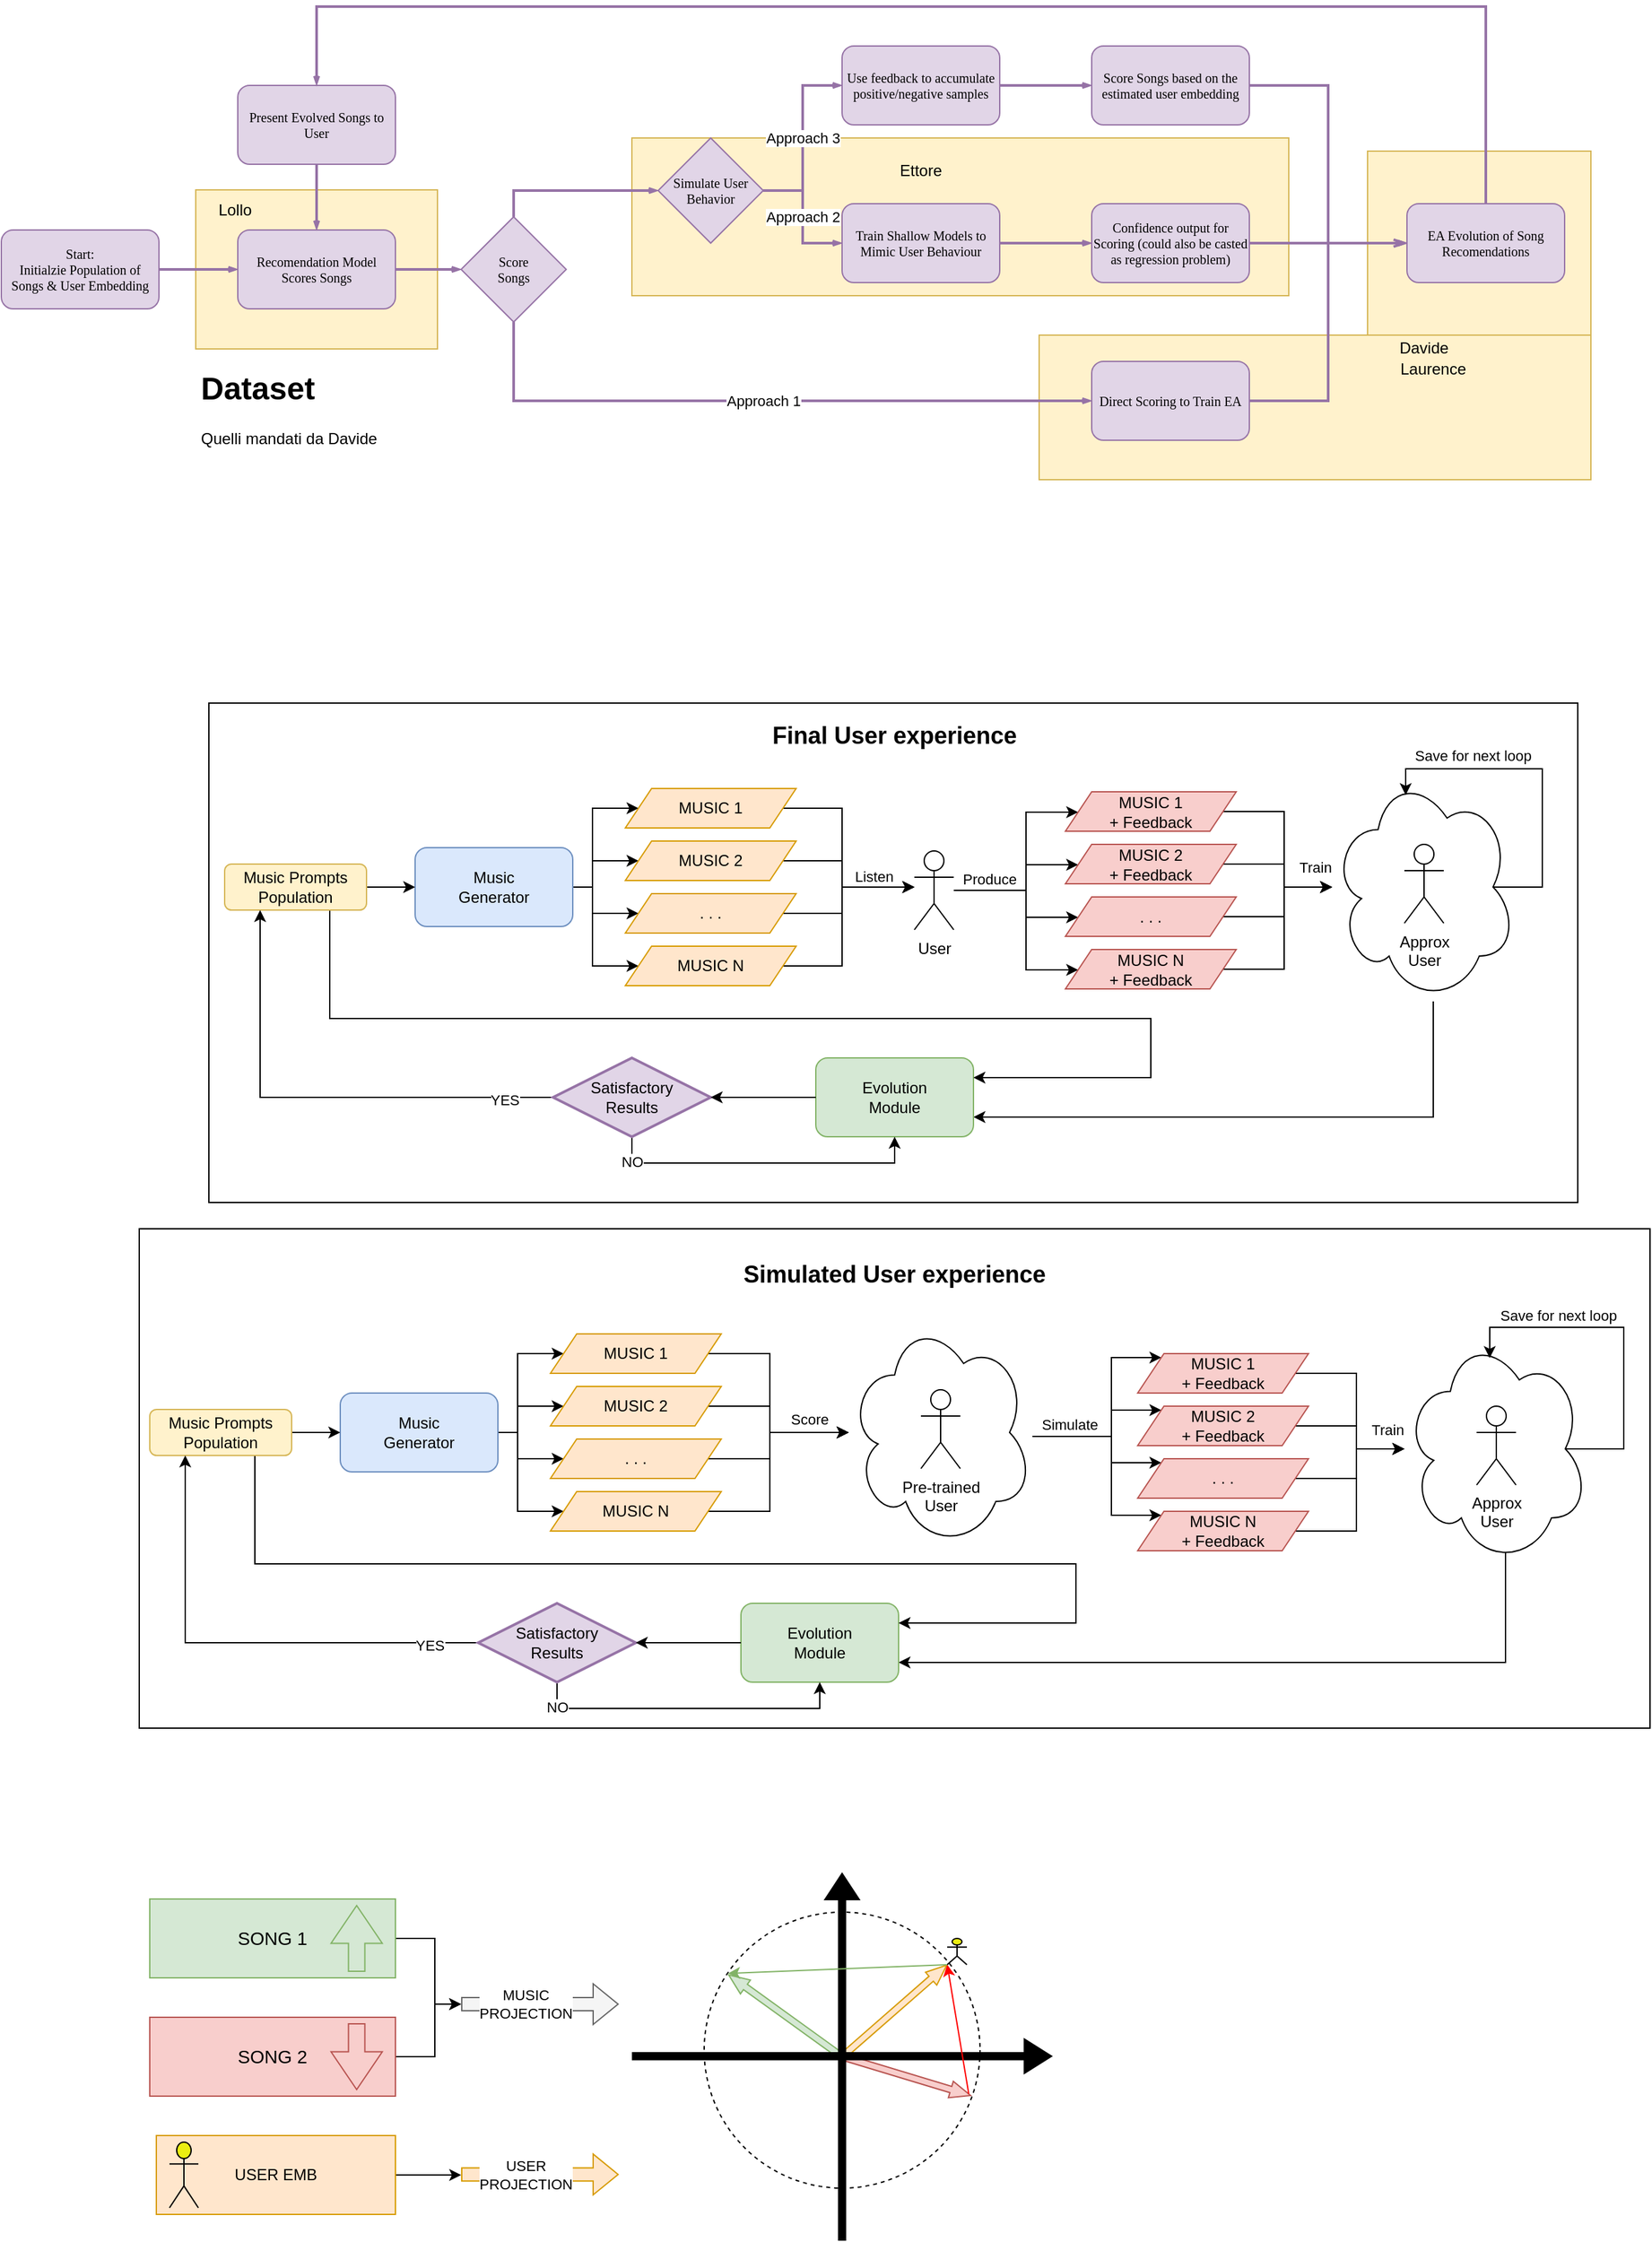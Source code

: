 <mxfile version="26.0.2">
  <diagram name="Page-1" id="5qk1M9Fl1hlWYoU_ZyAV">
    <mxGraphModel dx="1302" dy="811" grid="1" gridSize="10" guides="1" tooltips="1" connect="1" arrows="1" fold="1" page="1" pageScale="1" pageWidth="850" pageHeight="1100" math="0" shadow="0">
      <root>
        <mxCell id="0" />
        <mxCell id="1" parent="0" />
        <mxCell id="C4_qE7LHH-83N8kk69I4-160" value="" style="ellipse;whiteSpace=wrap;html=1;aspect=fixed;fillColor=none;dashed=1;" vertex="1" parent="1">
          <mxGeometry x="645" y="1630" width="210" height="210" as="geometry" />
        </mxCell>
        <mxCell id="C4_qE7LHH-83N8kk69I4-158" value="" style="shape=flexArrow;endArrow=classic;html=1;rounded=0;width=5;endSize=4.898;endWidth=6.977;fillColor=#d5e8d4;strokeColor=#82b366;entryX=0.087;entryY=0.226;entryDx=0;entryDy=0;entryPerimeter=0;" edge="1" parent="1" target="C4_qE7LHH-83N8kk69I4-160">
          <mxGeometry width="50" height="50" relative="1" as="geometry">
            <mxPoint x="750" y="1740" as="sourcePoint" />
            <mxPoint x="640" y="1690" as="targetPoint" />
          </mxGeometry>
        </mxCell>
        <mxCell id="C4_qE7LHH-83N8kk69I4-159" value="" style="shape=flexArrow;endArrow=classic;html=1;rounded=0;width=5;endSize=4.898;endWidth=6.977;fillColor=#f8cecc;strokeColor=#b85450;entryX=0.968;entryY=0.665;entryDx=0;entryDy=0;entryPerimeter=0;" edge="1" parent="1" target="C4_qE7LHH-83N8kk69I4-160">
          <mxGeometry width="50" height="50" relative="1" as="geometry">
            <mxPoint x="750" y="1740" as="sourcePoint" />
            <mxPoint x="860" y="1770" as="targetPoint" />
          </mxGeometry>
        </mxCell>
        <mxCell id="C4_qE7LHH-83N8kk69I4-157" value="" style="shape=flexArrow;endArrow=classic;html=1;rounded=0;width=5;endSize=4.898;endWidth=6.977;fillColor=#ffe6cc;strokeColor=#d79b00;entryX=0;entryY=1;entryDx=0;entryDy=0;entryPerimeter=0;" edge="1" parent="1" target="C4_qE7LHH-83N8kk69I4-156">
          <mxGeometry width="50" height="50" relative="1" as="geometry">
            <mxPoint x="750" y="1740" as="sourcePoint" />
            <mxPoint x="840" y="1660" as="targetPoint" />
          </mxGeometry>
        </mxCell>
        <mxCell id="C4_qE7LHH-83N8kk69I4-152" style="edgeStyle=orthogonalEdgeStyle;rounded=0;orthogonalLoop=1;jettySize=auto;html=1;" edge="1" parent="1" source="C4_qE7LHH-83N8kk69I4-145">
          <mxGeometry relative="1" as="geometry">
            <mxPoint x="460" y="1830" as="targetPoint" />
          </mxGeometry>
        </mxCell>
        <mxCell id="C4_qE7LHH-83N8kk69I4-145" value="USER EMB" style="rounded=0;whiteSpace=wrap;html=1;fillColor=#ffe6cc;strokeColor=#d79b00;" vertex="1" parent="1">
          <mxGeometry x="228" y="1800" width="182" height="60" as="geometry" />
        </mxCell>
        <mxCell id="C4_qE7LHH-83N8kk69I4-130" value="" style="rounded=0;whiteSpace=wrap;html=1;" vertex="1" parent="1">
          <mxGeometry x="215" y="1110" width="1150" height="380" as="geometry" />
        </mxCell>
        <mxCell id="C4_qE7LHH-83N8kk69I4-129" value="" style="rounded=0;whiteSpace=wrap;html=1;" vertex="1" parent="1">
          <mxGeometry x="268" y="710" width="1042" height="380" as="geometry" />
        </mxCell>
        <mxCell id="CBEwIlwH5FtXZjfvDgn--34" value="" style="rounded=0;whiteSpace=wrap;html=1;fillColor=#fff2cc;strokeColor=#d6b656;" parent="1" vertex="1">
          <mxGeometry x="1150" y="290" width="170" height="140" as="geometry" />
        </mxCell>
        <mxCell id="CBEwIlwH5FtXZjfvDgn--33" value="" style="rounded=0;whiteSpace=wrap;html=1;fillColor=#fff2cc;strokeColor=#d6b656;" parent="1" vertex="1">
          <mxGeometry x="900" y="430" width="420" height="110" as="geometry" />
        </mxCell>
        <mxCell id="CBEwIlwH5FtXZjfvDgn--32" value="" style="rounded=0;whiteSpace=wrap;html=1;fillColor=#fff2cc;strokeColor=#d6b656;" parent="1" vertex="1">
          <mxGeometry x="590" y="280" width="500" height="120" as="geometry" />
        </mxCell>
        <mxCell id="CBEwIlwH5FtXZjfvDgn--31" value="" style="rounded=0;whiteSpace=wrap;html=1;fillColor=#fff2cc;strokeColor=#d6b656;" parent="1" vertex="1">
          <mxGeometry x="258" y="319.5" width="184" height="121" as="geometry" />
        </mxCell>
        <mxCell id="CBEwIlwH5FtXZjfvDgn--21" style="edgeStyle=orthogonalEdgeStyle;rounded=0;orthogonalLoop=1;jettySize=auto;html=1;exitX=1;exitY=0.5;exitDx=0;exitDy=0;entryX=0;entryY=0.5;entryDx=0;entryDy=0;strokeWidth=2;fillColor=#e1d5e7;strokeColor=#9673a6;endSize=3;startSize=3;endArrow=openThin;endFill=0;" parent="1" source="CBEwIlwH5FtXZjfvDgn--1" target="CBEwIlwH5FtXZjfvDgn--2" edge="1">
          <mxGeometry relative="1" as="geometry" />
        </mxCell>
        <mxCell id="CBEwIlwH5FtXZjfvDgn--1" value="&lt;div style=&quot;font-size: 10px;&quot;&gt;Start:&lt;/div&gt;&lt;div style=&quot;font-size: 10px;&quot;&gt;Initialzie Population of Songs &amp;amp; User Embedding&lt;br style=&quot;font-size: 10px;&quot;&gt;&lt;/div&gt;" style="rounded=1;whiteSpace=wrap;html=1;fillColor=#e1d5e7;strokeColor=#9673a6;strokeWidth=1;fontFamily=Verdana;fontSize=10;fontStyle=0" parent="1" vertex="1">
          <mxGeometry x="110" y="350" width="120" height="60" as="geometry" />
        </mxCell>
        <mxCell id="CBEwIlwH5FtXZjfvDgn--22" style="edgeStyle=orthogonalEdgeStyle;rounded=0;orthogonalLoop=1;jettySize=auto;html=1;exitX=1;exitY=0.5;exitDx=0;exitDy=0;entryX=0;entryY=0.5;entryDx=0;entryDy=0;strokeWidth=2;fillColor=#e1d5e7;strokeColor=#9673a6;endSize=3;startSize=3;endArrow=openThin;endFill=0;" parent="1" source="CBEwIlwH5FtXZjfvDgn--2" target="CBEwIlwH5FtXZjfvDgn--4" edge="1">
          <mxGeometry relative="1" as="geometry" />
        </mxCell>
        <mxCell id="CBEwIlwH5FtXZjfvDgn--2" value="Recomendation Model Scores Songs" style="rounded=1;whiteSpace=wrap;html=1;fillColor=#e1d5e7;strokeColor=#9673a6;strokeWidth=1;fontFamily=Verdana;fontSize=10;fontStyle=0" parent="1" vertex="1">
          <mxGeometry x="290" y="350" width="120" height="60" as="geometry" />
        </mxCell>
        <mxCell id="CBEwIlwH5FtXZjfvDgn--24" value="" style="edgeStyle=orthogonalEdgeStyle;rounded=0;orthogonalLoop=1;jettySize=auto;html=1;strokeWidth=2;fillColor=#e1d5e7;strokeColor=#9673a6;endSize=3;startSize=3;endArrow=openThin;endFill=0;" parent="1" source="CBEwIlwH5FtXZjfvDgn--3" target="CBEwIlwH5FtXZjfvDgn--2" edge="1">
          <mxGeometry relative="1" as="geometry" />
        </mxCell>
        <mxCell id="CBEwIlwH5FtXZjfvDgn--3" value="Present Evolved Songs to User" style="rounded=1;whiteSpace=wrap;html=1;fillColor=#e1d5e7;strokeColor=#9673a6;strokeWidth=1;fontFamily=Verdana;fontSize=10;fontStyle=0" parent="1" vertex="1">
          <mxGeometry x="290" y="240" width="120" height="60" as="geometry" />
        </mxCell>
        <mxCell id="CBEwIlwH5FtXZjfvDgn--19" style="edgeStyle=orthogonalEdgeStyle;rounded=0;orthogonalLoop=1;jettySize=auto;html=1;exitX=0.5;exitY=0;exitDx=0;exitDy=0;entryX=0;entryY=0.5;entryDx=0;entryDy=0;strokeWidth=2;fillColor=#e1d5e7;strokeColor=#9673a6;endSize=3;startSize=3;endArrow=openThin;endFill=0;" parent="1" source="CBEwIlwH5FtXZjfvDgn--4" target="CBEwIlwH5FtXZjfvDgn--5" edge="1">
          <mxGeometry relative="1" as="geometry" />
        </mxCell>
        <mxCell id="CBEwIlwH5FtXZjfvDgn--20" value="Approach 1" style="edgeStyle=orthogonalEdgeStyle;rounded=0;orthogonalLoop=1;jettySize=auto;html=1;exitX=0.5;exitY=1;exitDx=0;exitDy=0;entryX=0;entryY=0.5;entryDx=0;entryDy=0;strokeWidth=2;fillColor=#e1d5e7;strokeColor=#9673a6;endSize=3;startSize=3;endArrow=openThin;endFill=0;" parent="1" source="CBEwIlwH5FtXZjfvDgn--4" target="CBEwIlwH5FtXZjfvDgn--10" edge="1">
          <mxGeometry relative="1" as="geometry" />
        </mxCell>
        <mxCell id="CBEwIlwH5FtXZjfvDgn--4" value="&lt;div style=&quot;font-size: 10px;&quot;&gt;Score&lt;/div&gt;&lt;div style=&quot;font-size: 10px;&quot;&gt;Songs&lt;br style=&quot;font-size: 10px;&quot;&gt;&lt;/div&gt;" style="rhombus;whiteSpace=wrap;html=1;fillColor=#e1d5e7;strokeColor=#9673a6;strokeWidth=1;fontFamily=Verdana;fontSize=10;fontStyle=0" parent="1" vertex="1">
          <mxGeometry x="460" y="340" width="80" height="80" as="geometry" />
        </mxCell>
        <mxCell id="CBEwIlwH5FtXZjfvDgn--17" value="&lt;div&gt;Approach 3&lt;/div&gt;" style="edgeStyle=orthogonalEdgeStyle;rounded=0;orthogonalLoop=1;jettySize=auto;html=1;exitX=1;exitY=0.5;exitDx=0;exitDy=0;entryX=0;entryY=0.5;entryDx=0;entryDy=0;strokeWidth=2;fillColor=#e1d5e7;strokeColor=#9673a6;endSize=3;startSize=3;endArrow=openThin;endFill=0;" parent="1" source="CBEwIlwH5FtXZjfvDgn--5" target="CBEwIlwH5FtXZjfvDgn--6" edge="1">
          <mxGeometry relative="1" as="geometry" />
        </mxCell>
        <mxCell id="CBEwIlwH5FtXZjfvDgn--18" value="Approach 2" style="edgeStyle=orthogonalEdgeStyle;rounded=0;orthogonalLoop=1;jettySize=auto;html=1;exitX=1;exitY=0.5;exitDx=0;exitDy=0;entryX=0;entryY=0.5;entryDx=0;entryDy=0;strokeWidth=2;fillColor=#e1d5e7;strokeColor=#9673a6;endSize=3;startSize=3;endArrow=openThin;endFill=0;" parent="1" source="CBEwIlwH5FtXZjfvDgn--5" target="CBEwIlwH5FtXZjfvDgn--8" edge="1">
          <mxGeometry relative="1" as="geometry" />
        </mxCell>
        <mxCell id="CBEwIlwH5FtXZjfvDgn--5" value="Simulate User Behavior" style="rhombus;whiteSpace=wrap;html=1;fillColor=#e1d5e7;strokeColor=#9673a6;strokeWidth=1;fontFamily=Verdana;fontSize=10;fontStyle=0" parent="1" vertex="1">
          <mxGeometry x="610" y="280" width="80" height="80" as="geometry" />
        </mxCell>
        <mxCell id="CBEwIlwH5FtXZjfvDgn--15" style="edgeStyle=orthogonalEdgeStyle;rounded=0;orthogonalLoop=1;jettySize=auto;html=1;exitX=1;exitY=0.5;exitDx=0;exitDy=0;entryX=0;entryY=0.5;entryDx=0;entryDy=0;strokeWidth=2;fillColor=#e1d5e7;strokeColor=#9673a6;endSize=3;startSize=3;endArrow=openThin;endFill=0;" parent="1" source="CBEwIlwH5FtXZjfvDgn--6" target="CBEwIlwH5FtXZjfvDgn--7" edge="1">
          <mxGeometry relative="1" as="geometry" />
        </mxCell>
        <mxCell id="CBEwIlwH5FtXZjfvDgn--6" value="Use feedback to accumulate positive/negative samples" style="rounded=1;whiteSpace=wrap;html=1;fillColor=#e1d5e7;strokeColor=#9673a6;strokeWidth=1;fontFamily=Verdana;fontSize=10;fontStyle=0" parent="1" vertex="1">
          <mxGeometry x="750" y="210" width="120" height="60" as="geometry" />
        </mxCell>
        <mxCell id="CBEwIlwH5FtXZjfvDgn--13" style="edgeStyle=orthogonalEdgeStyle;rounded=0;orthogonalLoop=1;jettySize=auto;html=1;exitX=1;exitY=0.5;exitDx=0;exitDy=0;entryX=0;entryY=0.5;entryDx=0;entryDy=0;strokeWidth=2;fillColor=#e1d5e7;strokeColor=#9673a6;endSize=3;startSize=3;endArrow=openThin;endFill=0;" parent="1" source="CBEwIlwH5FtXZjfvDgn--7" target="CBEwIlwH5FtXZjfvDgn--11" edge="1">
          <mxGeometry relative="1" as="geometry" />
        </mxCell>
        <mxCell id="CBEwIlwH5FtXZjfvDgn--7" value="Score Songs based on the estimated user embedding" style="rounded=1;whiteSpace=wrap;html=1;fillColor=#e1d5e7;strokeColor=#9673a6;strokeWidth=1;fontFamily=Verdana;fontSize=10;fontStyle=0" parent="1" vertex="1">
          <mxGeometry x="940" y="210" width="120" height="60" as="geometry" />
        </mxCell>
        <mxCell id="CBEwIlwH5FtXZjfvDgn--16" style="edgeStyle=orthogonalEdgeStyle;rounded=0;orthogonalLoop=1;jettySize=auto;html=1;exitX=1;exitY=0.5;exitDx=0;exitDy=0;entryX=0;entryY=0.5;entryDx=0;entryDy=0;strokeWidth=2;fillColor=#e1d5e7;strokeColor=#9673a6;endSize=3;startSize=3;endArrow=openThin;endFill=0;" parent="1" source="CBEwIlwH5FtXZjfvDgn--8" target="CBEwIlwH5FtXZjfvDgn--9" edge="1">
          <mxGeometry relative="1" as="geometry" />
        </mxCell>
        <mxCell id="CBEwIlwH5FtXZjfvDgn--8" value="Train Shallow Models to Mimic User Behaviour" style="rounded=1;whiteSpace=wrap;html=1;fillColor=#e1d5e7;strokeColor=#9673a6;strokeWidth=1;fontFamily=Verdana;fontSize=10;fontStyle=0" parent="1" vertex="1">
          <mxGeometry x="750" y="330" width="120" height="60" as="geometry" />
        </mxCell>
        <mxCell id="CBEwIlwH5FtXZjfvDgn--12" style="edgeStyle=orthogonalEdgeStyle;rounded=0;orthogonalLoop=1;jettySize=auto;html=1;exitX=1;exitY=0.5;exitDx=0;exitDy=0;entryX=0;entryY=0.5;entryDx=0;entryDy=0;strokeWidth=2;fillColor=#e1d5e7;strokeColor=#9673a6;endArrow=openThin;endFill=0;" parent="1" source="CBEwIlwH5FtXZjfvDgn--9" target="CBEwIlwH5FtXZjfvDgn--11" edge="1">
          <mxGeometry relative="1" as="geometry" />
        </mxCell>
        <mxCell id="CBEwIlwH5FtXZjfvDgn--9" value="Confidence output for Scoring (could also be casted as regression problem)" style="rounded=1;whiteSpace=wrap;html=1;fillColor=#e1d5e7;strokeColor=#9673a6;strokeWidth=1;fontFamily=Verdana;fontSize=10;fontStyle=0" parent="1" vertex="1">
          <mxGeometry x="940" y="330" width="120" height="60" as="geometry" />
        </mxCell>
        <mxCell id="CBEwIlwH5FtXZjfvDgn--14" style="edgeStyle=orthogonalEdgeStyle;rounded=0;orthogonalLoop=1;jettySize=auto;html=1;exitX=1;exitY=0.5;exitDx=0;exitDy=0;entryX=0;entryY=0.5;entryDx=0;entryDy=0;strokeWidth=2;fillColor=#e1d5e7;strokeColor=#9673a6;endSize=3;startSize=3;endArrow=openThin;endFill=0;" parent="1" source="CBEwIlwH5FtXZjfvDgn--10" target="CBEwIlwH5FtXZjfvDgn--11" edge="1">
          <mxGeometry relative="1" as="geometry" />
        </mxCell>
        <mxCell id="CBEwIlwH5FtXZjfvDgn--10" value="Direct Scoring to Train EA" style="rounded=1;whiteSpace=wrap;html=1;fillColor=#e1d5e7;strokeColor=#9673a6;strokeWidth=1;fontFamily=Verdana;fontSize=10;fontStyle=0" parent="1" vertex="1">
          <mxGeometry x="940" y="450" width="120" height="60" as="geometry" />
        </mxCell>
        <mxCell id="CBEwIlwH5FtXZjfvDgn--23" style="edgeStyle=orthogonalEdgeStyle;rounded=0;orthogonalLoop=1;jettySize=auto;html=1;exitX=0.5;exitY=0;exitDx=0;exitDy=0;entryX=0.5;entryY=0;entryDx=0;entryDy=0;strokeWidth=2;fillColor=#e1d5e7;strokeColor=#9673a6;endSize=3;startSize=3;endArrow=openThin;endFill=0;" parent="1" source="CBEwIlwH5FtXZjfvDgn--11" target="CBEwIlwH5FtXZjfvDgn--3" edge="1">
          <mxGeometry relative="1" as="geometry">
            <Array as="points">
              <mxPoint x="1240" y="180" />
              <mxPoint x="350" y="180" />
            </Array>
          </mxGeometry>
        </mxCell>
        <mxCell id="CBEwIlwH5FtXZjfvDgn--11" value="EA Evolution of Song Recomendations" style="rounded=1;whiteSpace=wrap;html=1;fillColor=#e1d5e7;strokeColor=#9673a6;strokeWidth=1;fontFamily=Verdana;fontSize=10;fontStyle=0" parent="1" vertex="1">
          <mxGeometry x="1180" y="330" width="120" height="60" as="geometry" />
        </mxCell>
        <mxCell id="CBEwIlwH5FtXZjfvDgn--36" value="Lollo" style="text;html=1;align=center;verticalAlign=middle;whiteSpace=wrap;rounded=0;" parent="1" vertex="1">
          <mxGeometry x="258" y="319.5" width="60" height="30" as="geometry" />
        </mxCell>
        <mxCell id="CBEwIlwH5FtXZjfvDgn--37" value="&lt;h1 style=&quot;margin-top: 0px;&quot;&gt;Dataset&lt;/h1&gt;&lt;p&gt;Quelli mandati da Davide&lt;/p&gt;&lt;p&gt;&lt;br&gt;&lt;/p&gt;" style="text;html=1;whiteSpace=wrap;overflow=hidden;rounded=0;" parent="1" vertex="1">
          <mxGeometry x="260" y="450" width="180" height="120" as="geometry" />
        </mxCell>
        <mxCell id="CBEwIlwH5FtXZjfvDgn--38" value="Laurence" style="text;html=1;align=center;verticalAlign=middle;whiteSpace=wrap;rounded=0;" parent="1" vertex="1">
          <mxGeometry x="1170" y="440.5" width="60" height="30" as="geometry" />
        </mxCell>
        <mxCell id="CBEwIlwH5FtXZjfvDgn--39" value="Ettore" style="text;html=1;align=center;verticalAlign=middle;whiteSpace=wrap;rounded=0;" parent="1" vertex="1">
          <mxGeometry x="780" y="289.5" width="60" height="30" as="geometry" />
        </mxCell>
        <mxCell id="CBEwIlwH5FtXZjfvDgn--40" value="Davide" style="text;html=1;align=center;verticalAlign=middle;whiteSpace=wrap;rounded=0;" parent="1" vertex="1">
          <mxGeometry x="1163" y="425" width="60" height="30" as="geometry" />
        </mxCell>
        <mxCell id="C4_qE7LHH-83N8kk69I4-1" value="&lt;b&gt;&lt;font style=&quot;font-size: 18px;&quot;&gt;Final User experience&lt;/font&gt;&lt;/b&gt;" style="text;html=1;align=center;verticalAlign=middle;whiteSpace=wrap;rounded=0;" vertex="1" parent="1">
          <mxGeometry x="640" y="720" width="300" height="30" as="geometry" />
        </mxCell>
        <mxCell id="C4_qE7LHH-83N8kk69I4-36" style="edgeStyle=orthogonalEdgeStyle;rounded=0;orthogonalLoop=1;jettySize=auto;html=1;" edge="1" parent="1" source="C4_qE7LHH-83N8kk69I4-2" target="C4_qE7LHH-83N8kk69I4-10">
          <mxGeometry relative="1" as="geometry">
            <Array as="points">
              <mxPoint x="560" y="850" />
              <mxPoint x="560" y="790" />
            </Array>
          </mxGeometry>
        </mxCell>
        <mxCell id="C4_qE7LHH-83N8kk69I4-37" style="edgeStyle=orthogonalEdgeStyle;rounded=0;orthogonalLoop=1;jettySize=auto;html=1;" edge="1" parent="1" source="C4_qE7LHH-83N8kk69I4-2" target="C4_qE7LHH-83N8kk69I4-11">
          <mxGeometry relative="1" as="geometry">
            <Array as="points">
              <mxPoint x="560" y="850" />
              <mxPoint x="560" y="830" />
            </Array>
          </mxGeometry>
        </mxCell>
        <mxCell id="C4_qE7LHH-83N8kk69I4-38" style="edgeStyle=orthogonalEdgeStyle;rounded=0;orthogonalLoop=1;jettySize=auto;html=1;" edge="1" parent="1" source="C4_qE7LHH-83N8kk69I4-2" target="C4_qE7LHH-83N8kk69I4-35">
          <mxGeometry relative="1" as="geometry">
            <Array as="points">
              <mxPoint x="560" y="850" />
              <mxPoint x="560" y="870" />
            </Array>
          </mxGeometry>
        </mxCell>
        <mxCell id="C4_qE7LHH-83N8kk69I4-39" style="edgeStyle=orthogonalEdgeStyle;rounded=0;orthogonalLoop=1;jettySize=auto;html=1;" edge="1" parent="1" source="C4_qE7LHH-83N8kk69I4-2" target="C4_qE7LHH-83N8kk69I4-12">
          <mxGeometry relative="1" as="geometry">
            <Array as="points">
              <mxPoint x="560" y="850" />
              <mxPoint x="560" y="910" />
            </Array>
          </mxGeometry>
        </mxCell>
        <mxCell id="C4_qE7LHH-83N8kk69I4-2" value="Music&lt;br&gt;Generator" style="rounded=1;whiteSpace=wrap;html=1;fillColor=#dae8fc;strokeColor=#6c8ebf;" vertex="1" parent="1">
          <mxGeometry x="425" y="820" width="120" height="60" as="geometry" />
        </mxCell>
        <mxCell id="C4_qE7LHH-83N8kk69I4-48" style="edgeStyle=orthogonalEdgeStyle;rounded=0;orthogonalLoop=1;jettySize=auto;html=1;" edge="1" parent="1" source="C4_qE7LHH-83N8kk69I4-6" target="C4_qE7LHH-83N8kk69I4-44">
          <mxGeometry relative="1" as="geometry">
            <Array as="points">
              <mxPoint x="890" y="853" />
              <mxPoint x="890" y="793" />
            </Array>
          </mxGeometry>
        </mxCell>
        <mxCell id="C4_qE7LHH-83N8kk69I4-49" style="edgeStyle=orthogonalEdgeStyle;rounded=0;orthogonalLoop=1;jettySize=auto;html=1;" edge="1" parent="1" source="C4_qE7LHH-83N8kk69I4-6" target="C4_qE7LHH-83N8kk69I4-45">
          <mxGeometry relative="1" as="geometry">
            <Array as="points">
              <mxPoint x="890" y="853" />
              <mxPoint x="890" y="833" />
            </Array>
          </mxGeometry>
        </mxCell>
        <mxCell id="C4_qE7LHH-83N8kk69I4-50" style="edgeStyle=orthogonalEdgeStyle;rounded=0;orthogonalLoop=1;jettySize=auto;html=1;" edge="1" parent="1" source="C4_qE7LHH-83N8kk69I4-6" target="C4_qE7LHH-83N8kk69I4-47">
          <mxGeometry relative="1" as="geometry">
            <Array as="points">
              <mxPoint x="890" y="853" />
              <mxPoint x="890" y="873" />
            </Array>
          </mxGeometry>
        </mxCell>
        <mxCell id="C4_qE7LHH-83N8kk69I4-51" style="edgeStyle=orthogonalEdgeStyle;rounded=0;orthogonalLoop=1;jettySize=auto;html=1;" edge="1" parent="1" source="C4_qE7LHH-83N8kk69I4-6" target="C4_qE7LHH-83N8kk69I4-46">
          <mxGeometry relative="1" as="geometry">
            <Array as="points">
              <mxPoint x="890" y="853" />
              <mxPoint x="890" y="913" />
            </Array>
          </mxGeometry>
        </mxCell>
        <mxCell id="C4_qE7LHH-83N8kk69I4-55" value="Produce" style="edgeLabel;html=1;align=center;verticalAlign=middle;resizable=0;points=[];" vertex="1" connectable="0" parent="C4_qE7LHH-83N8kk69I4-51">
          <mxGeometry x="-0.741" relative="1" as="geometry">
            <mxPoint x="7" y="-9" as="offset" />
          </mxGeometry>
        </mxCell>
        <mxCell id="C4_qE7LHH-83N8kk69I4-6" value="User" style="shape=umlActor;verticalLabelPosition=bottom;verticalAlign=top;html=1;outlineConnect=0;" vertex="1" parent="1">
          <mxGeometry x="805" y="822.5" width="30" height="60" as="geometry" />
        </mxCell>
        <mxCell id="C4_qE7LHH-83N8kk69I4-40" style="edgeStyle=orthogonalEdgeStyle;rounded=0;orthogonalLoop=1;jettySize=auto;html=1;" edge="1" parent="1" source="C4_qE7LHH-83N8kk69I4-10" target="C4_qE7LHH-83N8kk69I4-6">
          <mxGeometry relative="1" as="geometry">
            <Array as="points">
              <mxPoint x="750" y="790" />
              <mxPoint x="750" y="850" />
            </Array>
          </mxGeometry>
        </mxCell>
        <mxCell id="C4_qE7LHH-83N8kk69I4-10" value="MUSIC 1" style="shape=parallelogram;perimeter=parallelogramPerimeter;whiteSpace=wrap;html=1;fixedSize=1;fillColor=#ffe6cc;strokeColor=#d79b00;" vertex="1" parent="1">
          <mxGeometry x="585" y="775" width="130" height="30" as="geometry" />
        </mxCell>
        <mxCell id="C4_qE7LHH-83N8kk69I4-41" style="edgeStyle=orthogonalEdgeStyle;rounded=0;orthogonalLoop=1;jettySize=auto;html=1;" edge="1" parent="1" source="C4_qE7LHH-83N8kk69I4-11" target="C4_qE7LHH-83N8kk69I4-6">
          <mxGeometry relative="1" as="geometry">
            <Array as="points">
              <mxPoint x="750" y="830" />
              <mxPoint x="750" y="850" />
            </Array>
          </mxGeometry>
        </mxCell>
        <mxCell id="C4_qE7LHH-83N8kk69I4-11" value="MUSIC 2" style="shape=parallelogram;perimeter=parallelogramPerimeter;whiteSpace=wrap;html=1;fixedSize=1;fillColor=#ffe6cc;strokeColor=#d79b00;" vertex="1" parent="1">
          <mxGeometry x="585" y="815" width="130" height="30" as="geometry" />
        </mxCell>
        <mxCell id="C4_qE7LHH-83N8kk69I4-43" style="edgeStyle=orthogonalEdgeStyle;rounded=0;orthogonalLoop=1;jettySize=auto;html=1;" edge="1" parent="1" source="C4_qE7LHH-83N8kk69I4-12" target="C4_qE7LHH-83N8kk69I4-6">
          <mxGeometry relative="1" as="geometry">
            <mxPoint x="790" y="850" as="targetPoint" />
            <Array as="points">
              <mxPoint x="750" y="910" />
              <mxPoint x="750" y="850" />
            </Array>
          </mxGeometry>
        </mxCell>
        <mxCell id="C4_qE7LHH-83N8kk69I4-12" value="MUSIC N" style="shape=parallelogram;perimeter=parallelogramPerimeter;whiteSpace=wrap;html=1;fixedSize=1;fillColor=#ffe6cc;strokeColor=#d79b00;" vertex="1" parent="1">
          <mxGeometry x="585" y="895" width="130" height="30" as="geometry" />
        </mxCell>
        <mxCell id="C4_qE7LHH-83N8kk69I4-42" style="edgeStyle=orthogonalEdgeStyle;rounded=0;orthogonalLoop=1;jettySize=auto;html=1;" edge="1" parent="1" source="C4_qE7LHH-83N8kk69I4-35" target="C4_qE7LHH-83N8kk69I4-6">
          <mxGeometry relative="1" as="geometry">
            <Array as="points">
              <mxPoint x="750" y="870" />
              <mxPoint x="750" y="850" />
            </Array>
          </mxGeometry>
        </mxCell>
        <mxCell id="C4_qE7LHH-83N8kk69I4-54" value="Listen" style="edgeLabel;html=1;align=center;verticalAlign=middle;resizable=0;points=[];" vertex="1" connectable="0" parent="C4_qE7LHH-83N8kk69I4-42">
          <mxGeometry x="0.484" relative="1" as="geometry">
            <mxPoint y="-8" as="offset" />
          </mxGeometry>
        </mxCell>
        <mxCell id="C4_qE7LHH-83N8kk69I4-35" value=". . ." style="shape=parallelogram;perimeter=parallelogramPerimeter;whiteSpace=wrap;html=1;fixedSize=1;fillColor=#ffe6cc;strokeColor=#d79b00;" vertex="1" parent="1">
          <mxGeometry x="585" y="855" width="130" height="30" as="geometry" />
        </mxCell>
        <mxCell id="C4_qE7LHH-83N8kk69I4-56" style="edgeStyle=orthogonalEdgeStyle;rounded=0;orthogonalLoop=1;jettySize=auto;html=1;" edge="1" parent="1" source="C4_qE7LHH-83N8kk69I4-44" target="C4_qE7LHH-83N8kk69I4-52">
          <mxGeometry relative="1" as="geometry" />
        </mxCell>
        <mxCell id="C4_qE7LHH-83N8kk69I4-44" value="MUSIC 1&lt;div&gt;+ Feedback&lt;/div&gt;" style="shape=parallelogram;perimeter=parallelogramPerimeter;whiteSpace=wrap;html=1;fixedSize=1;fillColor=#f8cecc;strokeColor=#b85450;" vertex="1" parent="1">
          <mxGeometry x="920" y="777.5" width="130" height="30" as="geometry" />
        </mxCell>
        <mxCell id="C4_qE7LHH-83N8kk69I4-57" style="edgeStyle=orthogonalEdgeStyle;rounded=0;orthogonalLoop=1;jettySize=auto;html=1;" edge="1" parent="1" source="C4_qE7LHH-83N8kk69I4-45" target="C4_qE7LHH-83N8kk69I4-52">
          <mxGeometry relative="1" as="geometry" />
        </mxCell>
        <mxCell id="C4_qE7LHH-83N8kk69I4-45" value="MUSIC 2&lt;div&gt;+ Feedback&lt;/div&gt;" style="shape=parallelogram;perimeter=parallelogramPerimeter;whiteSpace=wrap;html=1;fixedSize=1;fillColor=#f8cecc;strokeColor=#b85450;" vertex="1" parent="1">
          <mxGeometry x="920" y="817.5" width="130" height="30" as="geometry" />
        </mxCell>
        <mxCell id="C4_qE7LHH-83N8kk69I4-59" style="edgeStyle=orthogonalEdgeStyle;rounded=0;orthogonalLoop=1;jettySize=auto;html=1;" edge="1" parent="1" source="C4_qE7LHH-83N8kk69I4-46" target="C4_qE7LHH-83N8kk69I4-52">
          <mxGeometry relative="1" as="geometry" />
        </mxCell>
        <mxCell id="C4_qE7LHH-83N8kk69I4-46" value="MUSIC N&lt;div&gt;+ Feedback&lt;/div&gt;" style="shape=parallelogram;perimeter=parallelogramPerimeter;whiteSpace=wrap;html=1;fixedSize=1;fillColor=#f8cecc;strokeColor=#b85450;" vertex="1" parent="1">
          <mxGeometry x="920" y="897.5" width="130" height="30" as="geometry" />
        </mxCell>
        <mxCell id="C4_qE7LHH-83N8kk69I4-58" style="edgeStyle=orthogonalEdgeStyle;rounded=0;orthogonalLoop=1;jettySize=auto;html=1;" edge="1" parent="1" source="C4_qE7LHH-83N8kk69I4-47" target="C4_qE7LHH-83N8kk69I4-52">
          <mxGeometry relative="1" as="geometry" />
        </mxCell>
        <mxCell id="C4_qE7LHH-83N8kk69I4-60" value="Train" style="edgeLabel;html=1;align=center;verticalAlign=middle;resizable=0;points=[];" vertex="1" connectable="0" parent="C4_qE7LHH-83N8kk69I4-58">
          <mxGeometry x="0.547" relative="1" as="geometry">
            <mxPoint x="11" y="-15" as="offset" />
          </mxGeometry>
        </mxCell>
        <mxCell id="C4_qE7LHH-83N8kk69I4-47" value=". . ." style="shape=parallelogram;perimeter=parallelogramPerimeter;whiteSpace=wrap;html=1;fixedSize=1;fillColor=#f8cecc;strokeColor=#b85450;" vertex="1" parent="1">
          <mxGeometry x="920" y="857.5" width="130" height="30" as="geometry" />
        </mxCell>
        <mxCell id="C4_qE7LHH-83N8kk69I4-63" style="edgeStyle=orthogonalEdgeStyle;rounded=0;orthogonalLoop=1;jettySize=auto;html=1;entryX=1;entryY=0.75;entryDx=0;entryDy=0;" edge="1" parent="1" source="C4_qE7LHH-83N8kk69I4-52" target="C4_qE7LHH-83N8kk69I4-61">
          <mxGeometry relative="1" as="geometry">
            <Array as="points">
              <mxPoint x="1200" y="1025" />
            </Array>
          </mxGeometry>
        </mxCell>
        <mxCell id="C4_qE7LHH-83N8kk69I4-52" value="" style="ellipse;shape=cloud;whiteSpace=wrap;html=1;" vertex="1" parent="1">
          <mxGeometry x="1123" y="762.5" width="140" height="175" as="geometry" />
        </mxCell>
        <mxCell id="C4_qE7LHH-83N8kk69I4-53" value="Approx&lt;br&gt;User" style="shape=umlActor;verticalLabelPosition=bottom;verticalAlign=top;html=1;outlineConnect=0;" vertex="1" parent="1">
          <mxGeometry x="1178" y="817.5" width="30" height="60" as="geometry" />
        </mxCell>
        <mxCell id="C4_qE7LHH-83N8kk69I4-61" value="Evolution&lt;br&gt;Module" style="rounded=1;whiteSpace=wrap;html=1;fillColor=#d5e8d4;strokeColor=#82b366;" vertex="1" parent="1">
          <mxGeometry x="730" y="980" width="120" height="60" as="geometry" />
        </mxCell>
        <mxCell id="C4_qE7LHH-83N8kk69I4-65" style="edgeStyle=orthogonalEdgeStyle;rounded=0;orthogonalLoop=1;jettySize=auto;html=1;entryX=0;entryY=0.5;entryDx=0;entryDy=0;" edge="1" parent="1" source="C4_qE7LHH-83N8kk69I4-64" target="C4_qE7LHH-83N8kk69I4-2">
          <mxGeometry relative="1" as="geometry" />
        </mxCell>
        <mxCell id="C4_qE7LHH-83N8kk69I4-66" style="edgeStyle=orthogonalEdgeStyle;rounded=0;orthogonalLoop=1;jettySize=auto;html=1;exitX=0.75;exitY=1;exitDx=0;exitDy=0;entryX=1;entryY=0.25;entryDx=0;entryDy=0;" edge="1" parent="1" source="C4_qE7LHH-83N8kk69I4-64" target="C4_qE7LHH-83N8kk69I4-61">
          <mxGeometry relative="1" as="geometry">
            <Array as="points">
              <mxPoint x="360" y="867" />
              <mxPoint x="360" y="950" />
              <mxPoint x="985" y="950" />
              <mxPoint x="985" y="995" />
            </Array>
          </mxGeometry>
        </mxCell>
        <mxCell id="C4_qE7LHH-83N8kk69I4-64" value="Music Prompts&lt;br&gt;Population" style="rounded=1;whiteSpace=wrap;html=1;fillColor=#fff2cc;strokeColor=#d6b656;" vertex="1" parent="1">
          <mxGeometry x="280" y="832.5" width="108" height="35" as="geometry" />
        </mxCell>
        <mxCell id="C4_qE7LHH-83N8kk69I4-71" style="edgeStyle=orthogonalEdgeStyle;rounded=0;orthogonalLoop=1;jettySize=auto;html=1;entryX=0.5;entryY=1;entryDx=0;entryDy=0;" edge="1" parent="1" source="C4_qE7LHH-83N8kk69I4-69" target="C4_qE7LHH-83N8kk69I4-61">
          <mxGeometry relative="1" as="geometry">
            <Array as="points">
              <mxPoint x="590" y="1060" />
              <mxPoint x="790" y="1060" />
            </Array>
          </mxGeometry>
        </mxCell>
        <mxCell id="C4_qE7LHH-83N8kk69I4-72" value="NO" style="edgeLabel;html=1;align=center;verticalAlign=middle;resizable=0;points=[];" vertex="1" connectable="0" parent="C4_qE7LHH-83N8kk69I4-71">
          <mxGeometry x="-0.053" y="1" relative="1" as="geometry">
            <mxPoint x="-94" as="offset" />
          </mxGeometry>
        </mxCell>
        <mxCell id="C4_qE7LHH-83N8kk69I4-73" style="edgeStyle=orthogonalEdgeStyle;rounded=0;orthogonalLoop=1;jettySize=auto;html=1;entryX=0.25;entryY=1;entryDx=0;entryDy=0;" edge="1" parent="1" source="C4_qE7LHH-83N8kk69I4-69" target="C4_qE7LHH-83N8kk69I4-64">
          <mxGeometry relative="1" as="geometry" />
        </mxCell>
        <mxCell id="C4_qE7LHH-83N8kk69I4-74" value="YES" style="edgeLabel;html=1;align=center;verticalAlign=middle;resizable=0;points=[];" vertex="1" connectable="0" parent="C4_qE7LHH-83N8kk69I4-73">
          <mxGeometry x="-0.796" y="2" relative="1" as="geometry">
            <mxPoint as="offset" />
          </mxGeometry>
        </mxCell>
        <mxCell id="C4_qE7LHH-83N8kk69I4-69" value="Satisfactory&lt;br&gt;Results" style="strokeWidth=2;html=1;shape=mxgraph.flowchart.decision;whiteSpace=wrap;fillColor=#e1d5e7;strokeColor=#9673a6;" vertex="1" parent="1">
          <mxGeometry x="530" y="980" width="120" height="60" as="geometry" />
        </mxCell>
        <mxCell id="C4_qE7LHH-83N8kk69I4-70" style="edgeStyle=orthogonalEdgeStyle;rounded=0;orthogonalLoop=1;jettySize=auto;html=1;entryX=1;entryY=0.5;entryDx=0;entryDy=0;entryPerimeter=0;" edge="1" parent="1" source="C4_qE7LHH-83N8kk69I4-61" target="C4_qE7LHH-83N8kk69I4-69">
          <mxGeometry relative="1" as="geometry" />
        </mxCell>
        <mxCell id="C4_qE7LHH-83N8kk69I4-78" value="&lt;b&gt;&lt;font style=&quot;font-size: 18px;&quot;&gt;Simulated User experience&lt;/font&gt;&lt;/b&gt;" style="text;html=1;align=center;verticalAlign=middle;whiteSpace=wrap;rounded=0;" vertex="1" parent="1">
          <mxGeometry x="640" y="1130" width="300" height="30" as="geometry" />
        </mxCell>
        <mxCell id="C4_qE7LHH-83N8kk69I4-79" style="edgeStyle=orthogonalEdgeStyle;rounded=0;orthogonalLoop=1;jettySize=auto;html=1;" edge="1" parent="1" source="C4_qE7LHH-83N8kk69I4-83" target="C4_qE7LHH-83N8kk69I4-91">
          <mxGeometry relative="1" as="geometry">
            <Array as="points">
              <mxPoint x="503" y="1265" />
              <mxPoint x="503" y="1205" />
            </Array>
          </mxGeometry>
        </mxCell>
        <mxCell id="C4_qE7LHH-83N8kk69I4-80" style="edgeStyle=orthogonalEdgeStyle;rounded=0;orthogonalLoop=1;jettySize=auto;html=1;" edge="1" parent="1" source="C4_qE7LHH-83N8kk69I4-83" target="C4_qE7LHH-83N8kk69I4-93">
          <mxGeometry relative="1" as="geometry">
            <Array as="points">
              <mxPoint x="503" y="1265" />
              <mxPoint x="503" y="1245" />
            </Array>
          </mxGeometry>
        </mxCell>
        <mxCell id="C4_qE7LHH-83N8kk69I4-81" style="edgeStyle=orthogonalEdgeStyle;rounded=0;orthogonalLoop=1;jettySize=auto;html=1;" edge="1" parent="1" source="C4_qE7LHH-83N8kk69I4-83" target="C4_qE7LHH-83N8kk69I4-98">
          <mxGeometry relative="1" as="geometry">
            <Array as="points">
              <mxPoint x="503" y="1265" />
              <mxPoint x="503" y="1285" />
            </Array>
          </mxGeometry>
        </mxCell>
        <mxCell id="C4_qE7LHH-83N8kk69I4-82" style="edgeStyle=orthogonalEdgeStyle;rounded=0;orthogonalLoop=1;jettySize=auto;html=1;" edge="1" parent="1" source="C4_qE7LHH-83N8kk69I4-83" target="C4_qE7LHH-83N8kk69I4-95">
          <mxGeometry relative="1" as="geometry">
            <Array as="points">
              <mxPoint x="503" y="1265" />
              <mxPoint x="503" y="1325" />
            </Array>
          </mxGeometry>
        </mxCell>
        <mxCell id="C4_qE7LHH-83N8kk69I4-83" value="Music&lt;br&gt;Generator" style="rounded=1;whiteSpace=wrap;html=1;fillColor=#dae8fc;strokeColor=#6c8ebf;" vertex="1" parent="1">
          <mxGeometry x="368" y="1235" width="120" height="60" as="geometry" />
        </mxCell>
        <mxCell id="C4_qE7LHH-83N8kk69I4-84" style="edgeStyle=orthogonalEdgeStyle;rounded=0;orthogonalLoop=1;jettySize=auto;html=1;" edge="1" parent="1" source="C4_qE7LHH-83N8kk69I4-124" target="C4_qE7LHH-83N8kk69I4-100">
          <mxGeometry relative="1" as="geometry">
            <Array as="points">
              <mxPoint x="955" y="1268" />
              <mxPoint x="955" y="1208" />
            </Array>
            <mxPoint x="830" y="1268.0" as="sourcePoint" />
          </mxGeometry>
        </mxCell>
        <mxCell id="C4_qE7LHH-83N8kk69I4-85" style="edgeStyle=orthogonalEdgeStyle;rounded=0;orthogonalLoop=1;jettySize=auto;html=1;" edge="1" parent="1" source="C4_qE7LHH-83N8kk69I4-124" target="C4_qE7LHH-83N8kk69I4-102">
          <mxGeometry relative="1" as="geometry">
            <Array as="points">
              <mxPoint x="955" y="1268" />
              <mxPoint x="955" y="1248" />
            </Array>
            <mxPoint x="830" y="1268.0" as="sourcePoint" />
          </mxGeometry>
        </mxCell>
        <mxCell id="C4_qE7LHH-83N8kk69I4-86" style="edgeStyle=orthogonalEdgeStyle;rounded=0;orthogonalLoop=1;jettySize=auto;html=1;" edge="1" parent="1" source="C4_qE7LHH-83N8kk69I4-124" target="C4_qE7LHH-83N8kk69I4-107">
          <mxGeometry relative="1" as="geometry">
            <Array as="points">
              <mxPoint x="955" y="1268" />
              <mxPoint x="955" y="1288" />
            </Array>
            <mxPoint x="830" y="1268.0" as="sourcePoint" />
          </mxGeometry>
        </mxCell>
        <mxCell id="C4_qE7LHH-83N8kk69I4-87" style="edgeStyle=orthogonalEdgeStyle;rounded=0;orthogonalLoop=1;jettySize=auto;html=1;" edge="1" parent="1" source="C4_qE7LHH-83N8kk69I4-124" target="C4_qE7LHH-83N8kk69I4-104">
          <mxGeometry relative="1" as="geometry">
            <Array as="points">
              <mxPoint x="955" y="1268" />
              <mxPoint x="955" y="1328" />
            </Array>
            <mxPoint x="830" y="1268.0" as="sourcePoint" />
          </mxGeometry>
        </mxCell>
        <mxCell id="C4_qE7LHH-83N8kk69I4-88" value="Simulate" style="edgeLabel;html=1;align=center;verticalAlign=middle;resizable=0;points=[];" vertex="1" connectable="0" parent="C4_qE7LHH-83N8kk69I4-87">
          <mxGeometry x="-0.741" relative="1" as="geometry">
            <mxPoint x="7" y="-9" as="offset" />
          </mxGeometry>
        </mxCell>
        <mxCell id="C4_qE7LHH-83N8kk69I4-90" style="edgeStyle=orthogonalEdgeStyle;rounded=0;orthogonalLoop=1;jettySize=auto;html=1;" edge="1" parent="1" source="C4_qE7LHH-83N8kk69I4-91" target="C4_qE7LHH-83N8kk69I4-124">
          <mxGeometry relative="1" as="geometry">
            <Array as="points">
              <mxPoint x="695" y="1205" />
              <mxPoint x="695" y="1265" />
            </Array>
            <mxPoint x="800" y="1265" as="targetPoint" />
          </mxGeometry>
        </mxCell>
        <mxCell id="C4_qE7LHH-83N8kk69I4-91" value="MUSIC 1" style="shape=parallelogram;perimeter=parallelogramPerimeter;whiteSpace=wrap;html=1;fixedSize=1;fillColor=#ffe6cc;strokeColor=#d79b00;" vertex="1" parent="1">
          <mxGeometry x="528" y="1190" width="130" height="30" as="geometry" />
        </mxCell>
        <mxCell id="C4_qE7LHH-83N8kk69I4-92" style="edgeStyle=orthogonalEdgeStyle;rounded=0;orthogonalLoop=1;jettySize=auto;html=1;" edge="1" parent="1" source="C4_qE7LHH-83N8kk69I4-93" target="C4_qE7LHH-83N8kk69I4-124">
          <mxGeometry relative="1" as="geometry">
            <Array as="points">
              <mxPoint x="695" y="1245" />
              <mxPoint x="695" y="1265" />
            </Array>
            <mxPoint x="800" y="1265" as="targetPoint" />
          </mxGeometry>
        </mxCell>
        <mxCell id="C4_qE7LHH-83N8kk69I4-93" value="MUSIC 2" style="shape=parallelogram;perimeter=parallelogramPerimeter;whiteSpace=wrap;html=1;fixedSize=1;fillColor=#ffe6cc;strokeColor=#d79b00;" vertex="1" parent="1">
          <mxGeometry x="528" y="1230" width="130" height="30" as="geometry" />
        </mxCell>
        <mxCell id="C4_qE7LHH-83N8kk69I4-94" style="edgeStyle=orthogonalEdgeStyle;rounded=0;orthogonalLoop=1;jettySize=auto;html=1;" edge="1" parent="1" source="C4_qE7LHH-83N8kk69I4-95" target="C4_qE7LHH-83N8kk69I4-124">
          <mxGeometry relative="1" as="geometry">
            <mxPoint x="800" y="1265" as="targetPoint" />
            <Array as="points">
              <mxPoint x="695" y="1325" />
              <mxPoint x="695" y="1265" />
            </Array>
          </mxGeometry>
        </mxCell>
        <mxCell id="C4_qE7LHH-83N8kk69I4-95" value="MUSIC N" style="shape=parallelogram;perimeter=parallelogramPerimeter;whiteSpace=wrap;html=1;fixedSize=1;fillColor=#ffe6cc;strokeColor=#d79b00;" vertex="1" parent="1">
          <mxGeometry x="528" y="1310" width="130" height="30" as="geometry" />
        </mxCell>
        <mxCell id="C4_qE7LHH-83N8kk69I4-127" style="edgeStyle=orthogonalEdgeStyle;rounded=0;orthogonalLoop=1;jettySize=auto;html=1;" edge="1" parent="1" source="C4_qE7LHH-83N8kk69I4-98" target="C4_qE7LHH-83N8kk69I4-124">
          <mxGeometry relative="1" as="geometry">
            <Array as="points">
              <mxPoint x="695" y="1285" />
              <mxPoint x="695" y="1265" />
            </Array>
          </mxGeometry>
        </mxCell>
        <mxCell id="C4_qE7LHH-83N8kk69I4-128" value="Score" style="edgeLabel;html=1;align=center;verticalAlign=middle;resizable=0;points=[];" vertex="1" connectable="0" parent="C4_qE7LHH-83N8kk69I4-127">
          <mxGeometry x="0.385" relative="1" as="geometry">
            <mxPoint x="9" y="-10" as="offset" />
          </mxGeometry>
        </mxCell>
        <mxCell id="C4_qE7LHH-83N8kk69I4-98" value=". . ." style="shape=parallelogram;perimeter=parallelogramPerimeter;whiteSpace=wrap;html=1;fixedSize=1;fillColor=#ffe6cc;strokeColor=#d79b00;" vertex="1" parent="1">
          <mxGeometry x="528" y="1270" width="130" height="30" as="geometry" />
        </mxCell>
        <mxCell id="C4_qE7LHH-83N8kk69I4-99" style="edgeStyle=orthogonalEdgeStyle;rounded=0;orthogonalLoop=1;jettySize=auto;html=1;" edge="1" parent="1" source="C4_qE7LHH-83N8kk69I4-100" target="C4_qE7LHH-83N8kk69I4-109">
          <mxGeometry relative="1" as="geometry" />
        </mxCell>
        <mxCell id="C4_qE7LHH-83N8kk69I4-100" value="MUSIC 1&lt;div&gt;+ Feedback&lt;/div&gt;" style="shape=parallelogram;perimeter=parallelogramPerimeter;whiteSpace=wrap;html=1;fixedSize=1;fillColor=#f8cecc;strokeColor=#b85450;" vertex="1" parent="1">
          <mxGeometry x="975" y="1205" width="130" height="30" as="geometry" />
        </mxCell>
        <mxCell id="C4_qE7LHH-83N8kk69I4-101" style="edgeStyle=orthogonalEdgeStyle;rounded=0;orthogonalLoop=1;jettySize=auto;html=1;" edge="1" parent="1" source="C4_qE7LHH-83N8kk69I4-102" target="C4_qE7LHH-83N8kk69I4-109">
          <mxGeometry relative="1" as="geometry" />
        </mxCell>
        <mxCell id="C4_qE7LHH-83N8kk69I4-102" value="MUSIC 2&lt;div&gt;+ Feedback&lt;/div&gt;" style="shape=parallelogram;perimeter=parallelogramPerimeter;whiteSpace=wrap;html=1;fixedSize=1;fillColor=#f8cecc;strokeColor=#b85450;" vertex="1" parent="1">
          <mxGeometry x="975" y="1245" width="130" height="30" as="geometry" />
        </mxCell>
        <mxCell id="C4_qE7LHH-83N8kk69I4-103" style="edgeStyle=orthogonalEdgeStyle;rounded=0;orthogonalLoop=1;jettySize=auto;html=1;" edge="1" parent="1" source="C4_qE7LHH-83N8kk69I4-104" target="C4_qE7LHH-83N8kk69I4-109">
          <mxGeometry relative="1" as="geometry" />
        </mxCell>
        <mxCell id="C4_qE7LHH-83N8kk69I4-104" value="MUSIC N&lt;div&gt;+ Feedback&lt;/div&gt;" style="shape=parallelogram;perimeter=parallelogramPerimeter;whiteSpace=wrap;html=1;fixedSize=1;fillColor=#f8cecc;strokeColor=#b85450;" vertex="1" parent="1">
          <mxGeometry x="975" y="1325" width="130" height="30" as="geometry" />
        </mxCell>
        <mxCell id="C4_qE7LHH-83N8kk69I4-105" style="edgeStyle=orthogonalEdgeStyle;rounded=0;orthogonalLoop=1;jettySize=auto;html=1;" edge="1" parent="1" source="C4_qE7LHH-83N8kk69I4-107" target="C4_qE7LHH-83N8kk69I4-109">
          <mxGeometry relative="1" as="geometry" />
        </mxCell>
        <mxCell id="C4_qE7LHH-83N8kk69I4-106" value="Train" style="edgeLabel;html=1;align=center;verticalAlign=middle;resizable=0;points=[];" vertex="1" connectable="0" parent="C4_qE7LHH-83N8kk69I4-105">
          <mxGeometry x="0.547" relative="1" as="geometry">
            <mxPoint x="11" y="-15" as="offset" />
          </mxGeometry>
        </mxCell>
        <mxCell id="C4_qE7LHH-83N8kk69I4-107" value=". . ." style="shape=parallelogram;perimeter=parallelogramPerimeter;whiteSpace=wrap;html=1;fixedSize=1;fillColor=#f8cecc;strokeColor=#b85450;" vertex="1" parent="1">
          <mxGeometry x="975" y="1285" width="130" height="30" as="geometry" />
        </mxCell>
        <mxCell id="C4_qE7LHH-83N8kk69I4-108" style="edgeStyle=orthogonalEdgeStyle;rounded=0;orthogonalLoop=1;jettySize=auto;html=1;entryX=1;entryY=0.75;entryDx=0;entryDy=0;exitX=0.55;exitY=0.95;exitDx=0;exitDy=0;exitPerimeter=0;" edge="1" parent="1" source="C4_qE7LHH-83N8kk69I4-109" target="C4_qE7LHH-83N8kk69I4-111">
          <mxGeometry relative="1" as="geometry">
            <Array as="points">
              <mxPoint x="1255" y="1440" />
            </Array>
          </mxGeometry>
        </mxCell>
        <mxCell id="C4_qE7LHH-83N8kk69I4-109" value="" style="ellipse;shape=cloud;whiteSpace=wrap;html=1;" vertex="1" parent="1">
          <mxGeometry x="1178" y="1190" width="140" height="175" as="geometry" />
        </mxCell>
        <mxCell id="C4_qE7LHH-83N8kk69I4-110" value="Approx&lt;br&gt;User" style="shape=umlActor;verticalLabelPosition=bottom;verticalAlign=top;html=1;outlineConnect=0;" vertex="1" parent="1">
          <mxGeometry x="1233" y="1245" width="30" height="60" as="geometry" />
        </mxCell>
        <mxCell id="C4_qE7LHH-83N8kk69I4-111" value="Evolution&lt;br&gt;Module" style="rounded=1;whiteSpace=wrap;html=1;fillColor=#d5e8d4;strokeColor=#82b366;" vertex="1" parent="1">
          <mxGeometry x="673" y="1395" width="120" height="60" as="geometry" />
        </mxCell>
        <mxCell id="C4_qE7LHH-83N8kk69I4-112" style="edgeStyle=orthogonalEdgeStyle;rounded=0;orthogonalLoop=1;jettySize=auto;html=1;entryX=0;entryY=0.5;entryDx=0;entryDy=0;" edge="1" parent="1" source="C4_qE7LHH-83N8kk69I4-114" target="C4_qE7LHH-83N8kk69I4-83">
          <mxGeometry relative="1" as="geometry" />
        </mxCell>
        <mxCell id="C4_qE7LHH-83N8kk69I4-113" style="edgeStyle=orthogonalEdgeStyle;rounded=0;orthogonalLoop=1;jettySize=auto;html=1;exitX=0.75;exitY=1;exitDx=0;exitDy=0;entryX=1;entryY=0.25;entryDx=0;entryDy=0;" edge="1" parent="1" source="C4_qE7LHH-83N8kk69I4-114" target="C4_qE7LHH-83N8kk69I4-111">
          <mxGeometry relative="1" as="geometry">
            <Array as="points">
              <mxPoint x="303" y="1282" />
              <mxPoint x="303" y="1365" />
              <mxPoint x="928" y="1365" />
              <mxPoint x="928" y="1410" />
            </Array>
          </mxGeometry>
        </mxCell>
        <mxCell id="C4_qE7LHH-83N8kk69I4-114" value="Music Prompts&lt;br&gt;Population" style="rounded=1;whiteSpace=wrap;html=1;fillColor=#fff2cc;strokeColor=#d6b656;" vertex="1" parent="1">
          <mxGeometry x="223" y="1247.5" width="108" height="35" as="geometry" />
        </mxCell>
        <mxCell id="C4_qE7LHH-83N8kk69I4-115" style="edgeStyle=orthogonalEdgeStyle;rounded=0;orthogonalLoop=1;jettySize=auto;html=1;entryX=0.5;entryY=1;entryDx=0;entryDy=0;" edge="1" parent="1" source="C4_qE7LHH-83N8kk69I4-119" target="C4_qE7LHH-83N8kk69I4-111">
          <mxGeometry relative="1" as="geometry">
            <Array as="points">
              <mxPoint x="533" y="1475" />
              <mxPoint x="733" y="1475" />
            </Array>
          </mxGeometry>
        </mxCell>
        <mxCell id="C4_qE7LHH-83N8kk69I4-116" value="NO" style="edgeLabel;html=1;align=center;verticalAlign=middle;resizable=0;points=[];" vertex="1" connectable="0" parent="C4_qE7LHH-83N8kk69I4-115">
          <mxGeometry x="-0.053" y="1" relative="1" as="geometry">
            <mxPoint x="-94" as="offset" />
          </mxGeometry>
        </mxCell>
        <mxCell id="C4_qE7LHH-83N8kk69I4-117" style="edgeStyle=orthogonalEdgeStyle;rounded=0;orthogonalLoop=1;jettySize=auto;html=1;entryX=0.25;entryY=1;entryDx=0;entryDy=0;" edge="1" parent="1" source="C4_qE7LHH-83N8kk69I4-119" target="C4_qE7LHH-83N8kk69I4-114">
          <mxGeometry relative="1" as="geometry" />
        </mxCell>
        <mxCell id="C4_qE7LHH-83N8kk69I4-118" value="YES" style="edgeLabel;html=1;align=center;verticalAlign=middle;resizable=0;points=[];" vertex="1" connectable="0" parent="C4_qE7LHH-83N8kk69I4-117">
          <mxGeometry x="-0.796" y="2" relative="1" as="geometry">
            <mxPoint as="offset" />
          </mxGeometry>
        </mxCell>
        <mxCell id="C4_qE7LHH-83N8kk69I4-119" value="Satisfactory&lt;br&gt;Results" style="strokeWidth=2;html=1;shape=mxgraph.flowchart.decision;whiteSpace=wrap;fillColor=#e1d5e7;strokeColor=#9673a6;" vertex="1" parent="1">
          <mxGeometry x="473" y="1395" width="120" height="60" as="geometry" />
        </mxCell>
        <mxCell id="C4_qE7LHH-83N8kk69I4-120" style="edgeStyle=orthogonalEdgeStyle;rounded=0;orthogonalLoop=1;jettySize=auto;html=1;entryX=1;entryY=0.5;entryDx=0;entryDy=0;entryPerimeter=0;" edge="1" parent="1" source="C4_qE7LHH-83N8kk69I4-111" target="C4_qE7LHH-83N8kk69I4-119">
          <mxGeometry relative="1" as="geometry" />
        </mxCell>
        <mxCell id="C4_qE7LHH-83N8kk69I4-124" value="" style="ellipse;shape=cloud;whiteSpace=wrap;html=1;" vertex="1" parent="1">
          <mxGeometry x="755" y="1177.5" width="140" height="175" as="geometry" />
        </mxCell>
        <mxCell id="C4_qE7LHH-83N8kk69I4-125" value="Pre-trained&lt;br&gt;User" style="shape=umlActor;verticalLabelPosition=bottom;verticalAlign=top;html=1;outlineConnect=0;" vertex="1" parent="1">
          <mxGeometry x="810" y="1232.5" width="30" height="60" as="geometry" />
        </mxCell>
        <mxCell id="C4_qE7LHH-83N8kk69I4-131" style="edgeStyle=orthogonalEdgeStyle;rounded=0;orthogonalLoop=1;jettySize=auto;html=1;exitX=0.875;exitY=0.5;exitDx=0;exitDy=0;exitPerimeter=0;entryX=0.4;entryY=0.1;entryDx=0;entryDy=0;entryPerimeter=0;" edge="1" parent="1" source="C4_qE7LHH-83N8kk69I4-52" target="C4_qE7LHH-83N8kk69I4-52">
          <mxGeometry relative="1" as="geometry">
            <Array as="points">
              <mxPoint x="1283" y="850" />
              <mxPoint x="1283" y="760" />
              <mxPoint x="1179" y="760" />
            </Array>
          </mxGeometry>
        </mxCell>
        <mxCell id="C4_qE7LHH-83N8kk69I4-132" value="Save for next loop" style="edgeLabel;html=1;align=center;verticalAlign=middle;resizable=0;points=[];" vertex="1" connectable="0" parent="C4_qE7LHH-83N8kk69I4-131">
          <mxGeometry x="0.487" y="1" relative="1" as="geometry">
            <mxPoint x="6" y="-11" as="offset" />
          </mxGeometry>
        </mxCell>
        <mxCell id="C4_qE7LHH-83N8kk69I4-133" style="edgeStyle=orthogonalEdgeStyle;rounded=0;orthogonalLoop=1;jettySize=auto;html=1;entryX=0.464;entryY=0.105;entryDx=0;entryDy=0;entryPerimeter=0;exitX=0.875;exitY=0.5;exitDx=0;exitDy=0;exitPerimeter=0;" edge="1" parent="1" source="C4_qE7LHH-83N8kk69I4-109" target="C4_qE7LHH-83N8kk69I4-109">
          <mxGeometry relative="1" as="geometry">
            <Array as="points">
              <mxPoint x="1345" y="1278" />
              <mxPoint x="1345" y="1185" />
              <mxPoint x="1243" y="1185" />
            </Array>
          </mxGeometry>
        </mxCell>
        <mxCell id="C4_qE7LHH-83N8kk69I4-134" value="Save for next loop" style="edgeLabel;html=1;align=center;verticalAlign=middle;resizable=0;points=[];" vertex="1" connectable="0" parent="C4_qE7LHH-83N8kk69I4-133">
          <mxGeometry x="0.424" y="1" relative="1" as="geometry">
            <mxPoint y="-10" as="offset" />
          </mxGeometry>
        </mxCell>
        <mxCell id="C4_qE7LHH-83N8kk69I4-138" value="" style="group" vertex="1" connectable="0" parent="1">
          <mxGeometry x="223" y="1620" width="187" height="60" as="geometry" />
        </mxCell>
        <mxCell id="C4_qE7LHH-83N8kk69I4-148" style="edgeStyle=orthogonalEdgeStyle;rounded=0;orthogonalLoop=1;jettySize=auto;html=1;" edge="1" parent="C4_qE7LHH-83N8kk69I4-138" source="C4_qE7LHH-83N8kk69I4-136">
          <mxGeometry relative="1" as="geometry">
            <mxPoint x="237" y="80" as="targetPoint" />
            <Array as="points">
              <mxPoint x="217" y="30" />
              <mxPoint x="217" y="80" />
            </Array>
          </mxGeometry>
        </mxCell>
        <mxCell id="C4_qE7LHH-83N8kk69I4-136" value="&lt;font style=&quot;font-size: 14px;&quot;&gt;SONG 1&lt;/font&gt;" style="rounded=0;whiteSpace=wrap;html=1;fillColor=#d5e8d4;strokeColor=#82b366;" vertex="1" parent="C4_qE7LHH-83N8kk69I4-138">
          <mxGeometry width="187" height="60" as="geometry" />
        </mxCell>
        <mxCell id="C4_qE7LHH-83N8kk69I4-135" value="" style="shape=image;html=1;verticalAlign=top;verticalLabelPosition=bottom;labelBackgroundColor=#ffffff;imageAspect=0;aspect=fixed;image=https://cdn4.iconfinder.com/data/icons/ionicons/512/icon-ios7-musical-notes-128.png" vertex="1" parent="C4_qE7LHH-83N8kk69I4-138">
          <mxGeometry width="60" height="60" as="geometry" />
        </mxCell>
        <mxCell id="C4_qE7LHH-83N8kk69I4-137" value="" style="html=1;shadow=0;dashed=0;align=center;verticalAlign=middle;shape=mxgraph.arrows2.arrow;dy=0.68;dx=28.71;direction=north;notch=0;fillColor=#d5e8d4;strokeColor=#82b366;" vertex="1" parent="C4_qE7LHH-83N8kk69I4-138">
          <mxGeometry x="138" y="5" width="39" height="50" as="geometry" />
        </mxCell>
        <mxCell id="C4_qE7LHH-83N8kk69I4-139" value="" style="group;fillColor=#f8cecc;strokeColor=#b85450;" vertex="1" connectable="0" parent="1">
          <mxGeometry x="223" y="1710" width="187" height="60" as="geometry" />
        </mxCell>
        <mxCell id="C4_qE7LHH-83N8kk69I4-149" style="edgeStyle=orthogonalEdgeStyle;rounded=0;orthogonalLoop=1;jettySize=auto;html=1;" edge="1" parent="C4_qE7LHH-83N8kk69I4-139" source="C4_qE7LHH-83N8kk69I4-140">
          <mxGeometry relative="1" as="geometry">
            <mxPoint x="237" y="-10" as="targetPoint" />
            <Array as="points">
              <mxPoint x="217" y="30" />
              <mxPoint x="217" y="-10" />
            </Array>
          </mxGeometry>
        </mxCell>
        <mxCell id="C4_qE7LHH-83N8kk69I4-140" value="&lt;font style=&quot;font-size: 14px;&quot;&gt;SONG 2&lt;/font&gt;" style="rounded=0;whiteSpace=wrap;html=1;fillColor=#f8cecc;strokeColor=#b85450;" vertex="1" parent="C4_qE7LHH-83N8kk69I4-139">
          <mxGeometry width="187" height="60" as="geometry" />
        </mxCell>
        <mxCell id="C4_qE7LHH-83N8kk69I4-141" value="" style="shape=image;html=1;verticalAlign=top;verticalLabelPosition=bottom;labelBackgroundColor=#ffffff;imageAspect=0;aspect=fixed;image=https://cdn4.iconfinder.com/data/icons/ionicons/512/icon-ios7-musical-notes-128.png" vertex="1" parent="C4_qE7LHH-83N8kk69I4-139">
          <mxGeometry width="60" height="60" as="geometry" />
        </mxCell>
        <mxCell id="C4_qE7LHH-83N8kk69I4-142" value="" style="html=1;shadow=0;dashed=0;align=center;verticalAlign=middle;shape=mxgraph.arrows2.arrow;dy=0.68;dx=28.71;direction=north;notch=0;fillColor=#f8cecc;strokeColor=#b85450;rotation=-180;" vertex="1" parent="C4_qE7LHH-83N8kk69I4-139">
          <mxGeometry x="138" y="5" width="39" height="50" as="geometry" />
        </mxCell>
        <mxCell id="C4_qE7LHH-83N8kk69I4-144" value="" style="shape=umlActor;verticalLabelPosition=bottom;verticalAlign=top;html=1;outlineConnect=0;fillColor=light-dark(#ebee11, #ededed);" vertex="1" parent="1">
          <mxGeometry x="238" y="1805" width="22" height="50" as="geometry" />
        </mxCell>
        <mxCell id="C4_qE7LHH-83N8kk69I4-146" value="" style="shape=flexArrow;endArrow=classic;html=1;rounded=0;fillColor=#f5f5f5;strokeColor=#666666;" edge="1" parent="1">
          <mxGeometry width="50" height="50" relative="1" as="geometry">
            <mxPoint x="460" y="1700" as="sourcePoint" />
            <mxPoint x="580" y="1700" as="targetPoint" />
          </mxGeometry>
        </mxCell>
        <mxCell id="C4_qE7LHH-83N8kk69I4-147" value="MUSIC&lt;br&gt;PROJECTION" style="edgeLabel;html=1;align=center;verticalAlign=middle;resizable=0;points=[];" vertex="1" connectable="0" parent="C4_qE7LHH-83N8kk69I4-146">
          <mxGeometry x="-0.527" y="1" relative="1" as="geometry">
            <mxPoint x="20" y="1" as="offset" />
          </mxGeometry>
        </mxCell>
        <mxCell id="C4_qE7LHH-83N8kk69I4-150" value="" style="shape=flexArrow;endArrow=classic;html=1;rounded=0;fillColor=#ffe6cc;strokeColor=#d79b00;" edge="1" parent="1">
          <mxGeometry width="50" height="50" relative="1" as="geometry">
            <mxPoint x="460" y="1829.6" as="sourcePoint" />
            <mxPoint x="580" y="1829.6" as="targetPoint" />
          </mxGeometry>
        </mxCell>
        <mxCell id="C4_qE7LHH-83N8kk69I4-151" value="USER&lt;br&gt;PROJECTION" style="edgeLabel;html=1;align=center;verticalAlign=middle;resizable=0;points=[];" vertex="1" connectable="0" parent="C4_qE7LHH-83N8kk69I4-150">
          <mxGeometry x="-0.527" y="1" relative="1" as="geometry">
            <mxPoint x="20" y="1" as="offset" />
          </mxGeometry>
        </mxCell>
        <mxCell id="C4_qE7LHH-83N8kk69I4-154" value="" style="shape=flexArrow;endArrow=classic;html=1;rounded=0;width=5.263;endSize=6.353;fillColor=#000000;strokeColor=#000000;" edge="1" parent="1">
          <mxGeometry width="50" height="50" relative="1" as="geometry">
            <mxPoint x="750" y="1880" as="sourcePoint" />
            <mxPoint x="750" y="1600" as="targetPoint" />
          </mxGeometry>
        </mxCell>
        <mxCell id="C4_qE7LHH-83N8kk69I4-155" value="" style="shape=flexArrow;endArrow=classic;html=1;rounded=0;width=5.263;endSize=6.595;fillColor=#000000;strokeColor=#000000;" edge="1" parent="1">
          <mxGeometry width="50" height="50" relative="1" as="geometry">
            <mxPoint x="590" y="1739.6" as="sourcePoint" />
            <mxPoint x="910" y="1739.6" as="targetPoint" />
          </mxGeometry>
        </mxCell>
        <mxCell id="C4_qE7LHH-83N8kk69I4-156" value="" style="shape=umlActor;verticalLabelPosition=bottom;verticalAlign=top;html=1;outlineConnect=0;fillColor=light-dark(#ebee11, #ededed);" vertex="1" parent="1">
          <mxGeometry x="830" y="1650" width="15" height="20" as="geometry" />
        </mxCell>
        <mxCell id="C4_qE7LHH-83N8kk69I4-163" value="" style="endArrow=classic;html=1;rounded=0;strokeColor=#FF0000;exitX=0.959;exitY=0.658;exitDx=0;exitDy=0;exitPerimeter=0;entryX=0.881;entryY=0.19;entryDx=0;entryDy=0;entryPerimeter=0;" edge="1" parent="1" source="C4_qE7LHH-83N8kk69I4-160" target="C4_qE7LHH-83N8kk69I4-160">
          <mxGeometry width="50" height="50" relative="1" as="geometry">
            <mxPoint x="840" y="1770" as="sourcePoint" />
            <mxPoint x="820" y="1680" as="targetPoint" />
          </mxGeometry>
        </mxCell>
        <mxCell id="C4_qE7LHH-83N8kk69I4-164" value="" style="endArrow=classic;html=1;rounded=0;fillColor=#d5e8d4;strokeColor=#82b366;entryX=0.087;entryY=0.222;entryDx=0;entryDy=0;entryPerimeter=0;" edge="1" parent="1" target="C4_qE7LHH-83N8kk69I4-160">
          <mxGeometry width="50" height="50" relative="1" as="geometry">
            <mxPoint x="830" y="1670" as="sourcePoint" />
            <mxPoint x="670" y="1680" as="targetPoint" />
          </mxGeometry>
        </mxCell>
      </root>
    </mxGraphModel>
  </diagram>
</mxfile>
